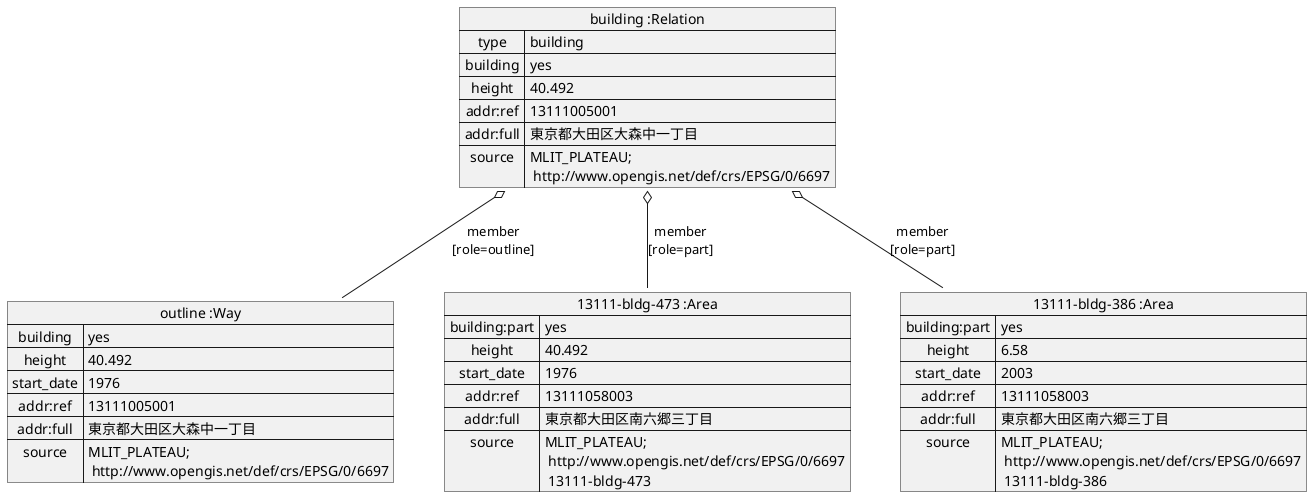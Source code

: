 @startuml

map "building :Relation" as building {
 type => building
 building => yes
 height => 40.492
 addr:ref => 13111005001
 addr:full => 東京都大田区大森中一丁目
 source => MLIT_PLATEAU;\n http://www.opengis.net/def/crs/EPSG/0/6697
}

map "outline :Way" as outline {
 building => yes
 height => 40.492
 start_date => 1976
 addr:ref => 13111005001
 addr:full => 東京都大田区大森中一丁目
 source => MLIT_PLATEAU;\n http://www.opengis.net/def/crs/EPSG/0/6697
}

map "13111-bldg-473 :Area" as A {
 building:part => yes
 height => 40.492
 start_date => 1976
 addr:ref => 13111058003
 addr:full => 東京都大田区南六郷三丁目
 source => MLIT_PLATEAU;\n http://www.opengis.net/def/crs/EPSG/0/6697\n 13111-bldg-473
}

map "13111-bldg-386 :Area" as B {
 building:part => yes
 height => 6.58
 start_date => 2003
 addr:ref => 13111058003
 addr:full => 東京都大田区南六郷三丁目
 source => MLIT_PLATEAU;\n http://www.opengis.net/def/crs/EPSG/0/6697\n 13111-bldg-386
}

building o-- outline : member\n[role=outline]
building o-- A : member\n[role=part]
building o-- B : member\n[role=part]
@enduml
